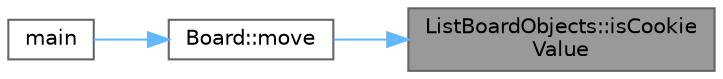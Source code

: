 digraph "ListBoardObjects::isCookieValue"
{
 // LATEX_PDF_SIZE
  bgcolor="transparent";
  edge [fontname=Helvetica,fontsize=10,labelfontname=Helvetica,labelfontsize=10];
  node [fontname=Helvetica,fontsize=10,shape=box,height=0.2,width=0.4];
  rankdir="RL";
  Node1 [label="ListBoardObjects::isCookie\lValue",height=0.2,width=0.4,color="gray40", fillcolor="grey60", style="filled", fontcolor="black",tooltip=" "];
  Node1 -> Node2 [dir="back",color="steelblue1",style="solid"];
  Node2 [label="Board::move",height=0.2,width=0.4,color="grey40", fillcolor="white", style="filled",URL="$class_board.html#a7ed62f55e30d4baaa411bab3b9192b64",tooltip=" "];
  Node2 -> Node3 [dir="back",color="steelblue1",style="solid"];
  Node3 [label="main",height=0.2,width=0.4,color="grey40", fillcolor="white", style="filled",URL="$_vlad_pack_man_game_8cpp.html#ae66f6b31b5ad750f1fe042a706a4e3d4",tooltip=" "];
}
